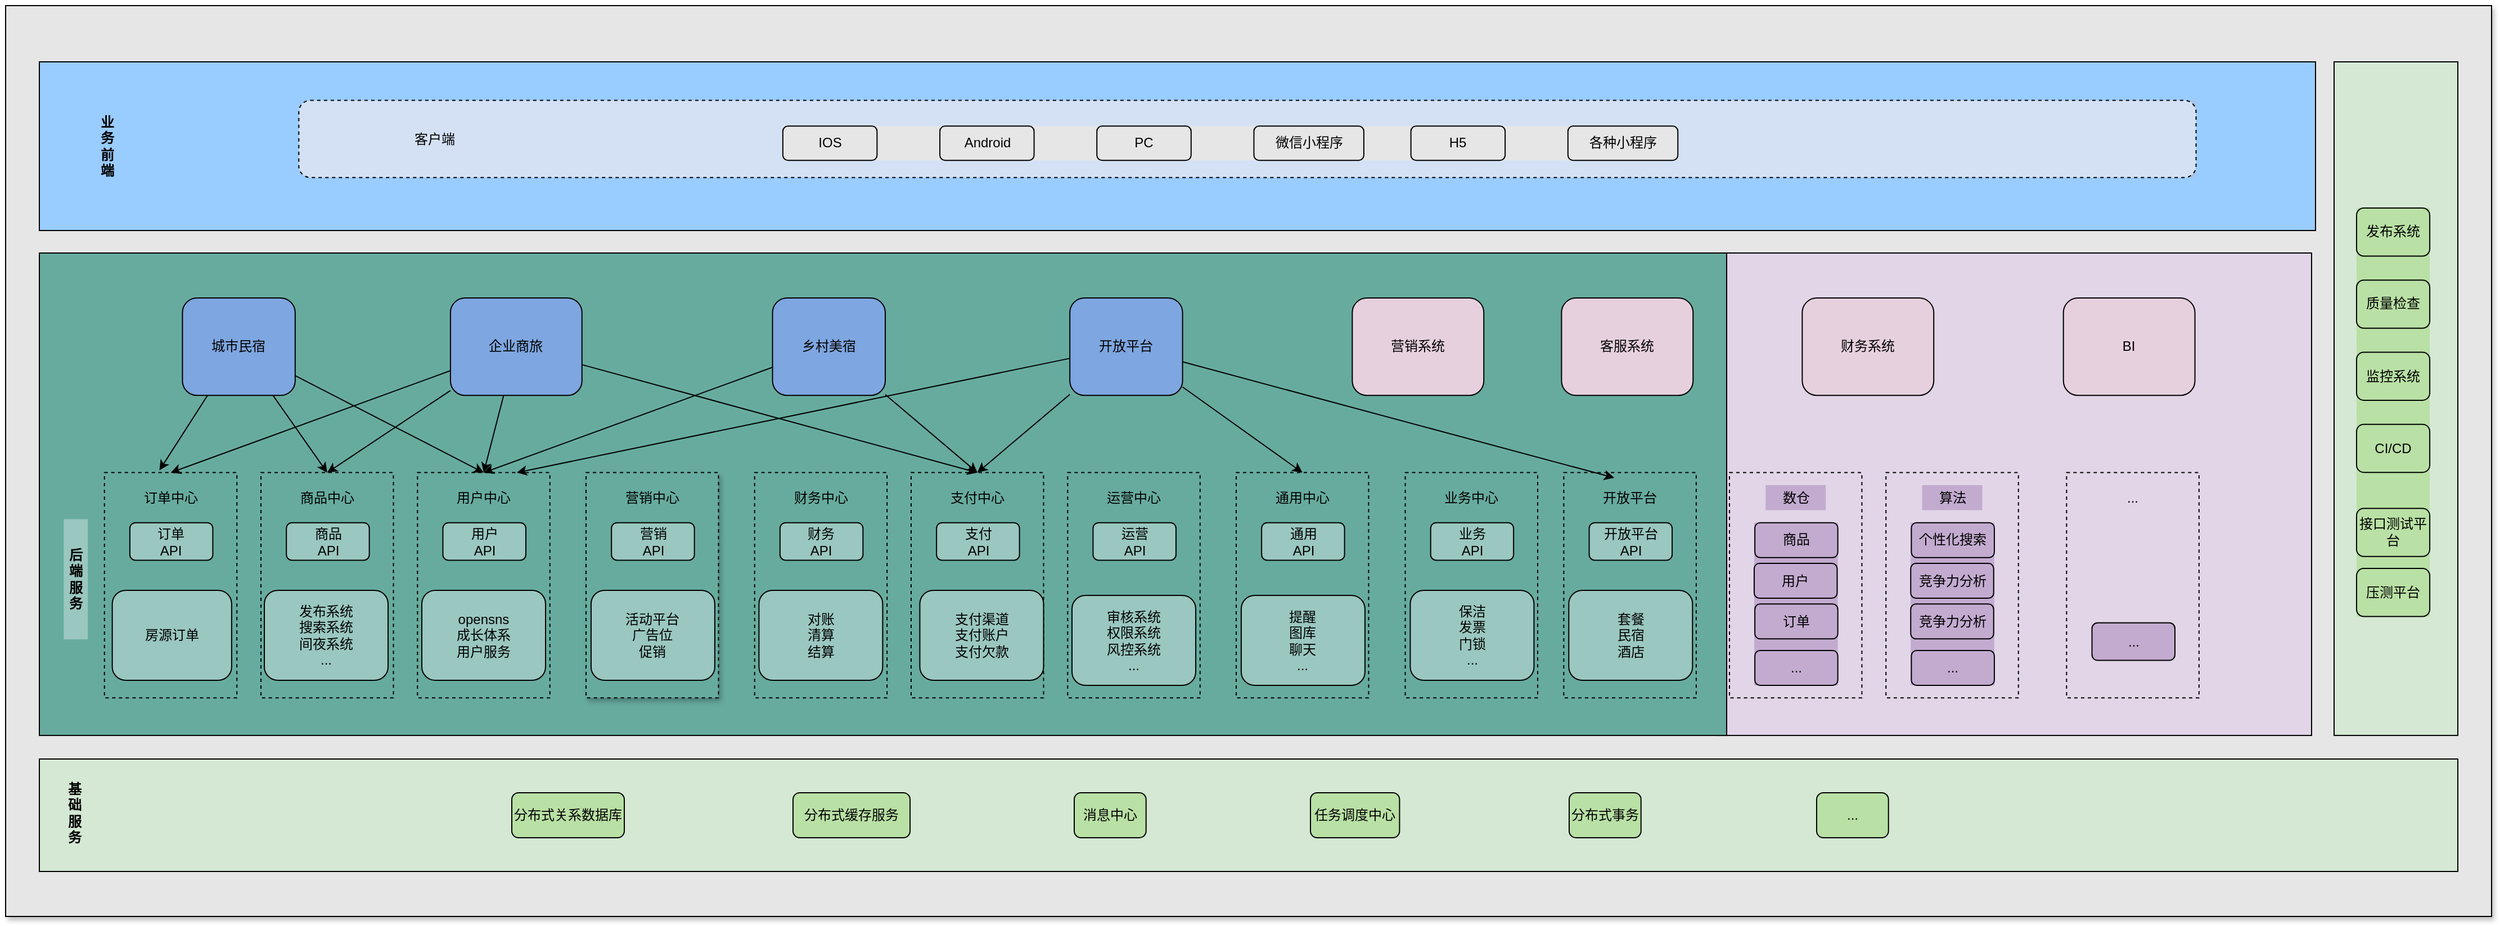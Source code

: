 <mxfile version="14.6.1" type="github">
  <diagram id="kyWsJ21DbHNxOikcBxjt" name="Page-1">
    <mxGraphModel dx="2657" dy="1526" grid="1" gridSize="10" guides="1" tooltips="1" connect="1" arrows="1" fold="1" page="1" pageScale="1" pageWidth="4681" pageHeight="3300" math="0" shadow="0">
      <root>
        <mxCell id="0" />
        <mxCell id="1" parent="0" />
        <mxCell id="PyJLeTAmVWczD_oseEGz-143" value="" style="rounded=0;whiteSpace=wrap;html=1;shadow=1;fillColor=#E6E6E6;" parent="1" vertex="1">
          <mxGeometry x="1290" y="1040" width="2210" height="810" as="geometry" />
        </mxCell>
        <mxCell id="PyJLeTAmVWczD_oseEGz-5" value="" style="rounded=0;whiteSpace=wrap;html=1;fillColor=#D5E8D4;" parent="1" vertex="1">
          <mxGeometry x="3360" y="1090" width="110" height="599.04" as="geometry" />
        </mxCell>
        <mxCell id="PyJLeTAmVWczD_oseEGz-11" value="" style="group;fillColor=#B9E0A5;" parent="1" vertex="1" connectable="0">
          <mxGeometry x="3379.997" y="1219.999" width="65.05" height="363.288" as="geometry" />
        </mxCell>
        <mxCell id="PyJLeTAmVWczD_oseEGz-3" value="质量检查" style="rounded=1;whiteSpace=wrap;html=1;fillColor=#B9E0A5;" parent="PyJLeTAmVWczD_oseEGz-11" vertex="1">
          <mxGeometry y="64.11" width="65.05" height="42.74" as="geometry" />
        </mxCell>
        <mxCell id="PyJLeTAmVWczD_oseEGz-6" value="监控系统" style="rounded=1;whiteSpace=wrap;html=1;fillColor=#B9E0A5;" parent="PyJLeTAmVWczD_oseEGz-11" vertex="1">
          <mxGeometry y="128.219" width="65.05" height="42.74" as="geometry" />
        </mxCell>
        <mxCell id="PyJLeTAmVWczD_oseEGz-7" value="CI/CD" style="rounded=1;whiteSpace=wrap;html=1;fillColor=#B9E0A5;" parent="PyJLeTAmVWczD_oseEGz-11" vertex="1">
          <mxGeometry y="192.329" width="65.05" height="42.74" as="geometry" />
        </mxCell>
        <mxCell id="PyJLeTAmVWczD_oseEGz-8" value="接口测试平台" style="rounded=1;whiteSpace=wrap;html=1;fillColor=#B9E0A5;" parent="PyJLeTAmVWczD_oseEGz-11" vertex="1">
          <mxGeometry y="267.123" width="65.05" height="42.74" as="geometry" />
        </mxCell>
        <mxCell id="PyJLeTAmVWczD_oseEGz-9" value="发布系统" style="rounded=1;whiteSpace=wrap;html=1;fillColor=#B9E0A5;" parent="PyJLeTAmVWczD_oseEGz-11" vertex="1">
          <mxGeometry width="65.05" height="42.74" as="geometry" />
        </mxCell>
        <mxCell id="PyJLeTAmVWczD_oseEGz-10" value="压测平台" style="rounded=1;whiteSpace=wrap;html=1;fillColor=#B9E0A5;" parent="PyJLeTAmVWczD_oseEGz-11" vertex="1">
          <mxGeometry y="320.548" width="65.05" height="42.74" as="geometry" />
        </mxCell>
        <mxCell id="PyJLeTAmVWczD_oseEGz-126" value="" style="group;fillColor=#FFFFFF;container=0;" parent="1" vertex="1" connectable="0">
          <mxGeometry x="1634.406" y="1421.918" width="1680.446" height="267.123" as="geometry" />
        </mxCell>
        <mxCell id="PyJLeTAmVWczD_oseEGz-123" value="" style="rounded=0;whiteSpace=wrap;html=1;fillColor=#E1D5E7;" parent="1" vertex="1">
          <mxGeometry x="2811.79" y="1260" width="528.21" height="429.04" as="geometry" />
        </mxCell>
        <mxCell id="PyJLeTAmVWczD_oseEGz-120" value="" style="rounded=0;whiteSpace=wrap;html=1;fillColor=#67AB9F;" parent="1" vertex="1">
          <mxGeometry x="1320" y="1260" width="1500" height="429.04" as="geometry" />
        </mxCell>
        <mxCell id="PyJLeTAmVWczD_oseEGz-69" value="" style="group;container=1;" parent="1" vertex="1" connectable="0">
          <mxGeometry x="1377.862" y="1455.308" width="120" height="200.342" as="geometry" />
        </mxCell>
        <mxCell id="PyJLeTAmVWczD_oseEGz-65" value="" style="rounded=0;whiteSpace=wrap;html=1;dashed=1;fillColor=#67AB9F;" parent="PyJLeTAmVWczD_oseEGz-69" vertex="1">
          <mxGeometry width="117.738" height="200.342" as="geometry" />
        </mxCell>
        <mxCell id="PyJLeTAmVWczD_oseEGz-66" value="订单&lt;br&gt;API" style="rounded=1;whiteSpace=wrap;html=1;fillColor=#9AC7BF;" parent="PyJLeTAmVWczD_oseEGz-69" vertex="1">
          <mxGeometry x="22.584" y="44.521" width="73.747" height="33.39" as="geometry" />
        </mxCell>
        <mxCell id="PyJLeTAmVWczD_oseEGz-67" value="订单中心" style="text;html=1;strokeColor=none;fillColor=none;align=center;verticalAlign=middle;whiteSpace=wrap;rounded=0;dashed=1;" parent="PyJLeTAmVWczD_oseEGz-69" vertex="1">
          <mxGeometry x="32.11" y="11.13" width="53.517" height="22.26" as="geometry" />
        </mxCell>
        <mxCell id="PyJLeTAmVWczD_oseEGz-68" value="房源订单" style="rounded=1;whiteSpace=wrap;html=1;fillColor=#9AC7BF;" parent="PyJLeTAmVWczD_oseEGz-69" vertex="1">
          <mxGeometry x="6.94" y="104.69" width="106.13" height="80" as="geometry" />
        </mxCell>
        <mxCell id="PyJLeTAmVWczD_oseEGz-70" value="" style="rounded=0;whiteSpace=wrap;html=1;dashed=1;fillColor=#67AB9F;" parent="1" vertex="1">
          <mxGeometry x="1517.007" y="1455.308" width="117.738" height="200.342" as="geometry" />
        </mxCell>
        <mxCell id="PyJLeTAmVWczD_oseEGz-71" value="商品&lt;br&gt;API" style="rounded=1;whiteSpace=wrap;html=1;fillColor=#9AC7BF;" parent="1" vertex="1">
          <mxGeometry x="1539.592" y="1499.829" width="73.747" height="33.39" as="geometry" />
        </mxCell>
        <mxCell id="PyJLeTAmVWczD_oseEGz-72" value="商品中心" style="text;html=1;strokeColor=none;fillColor=none;align=center;verticalAlign=middle;whiteSpace=wrap;rounded=0;dashed=1;" parent="1" vertex="1">
          <mxGeometry x="1549.118" y="1466.438" width="53.517" height="22.26" as="geometry" />
        </mxCell>
        <mxCell id="PyJLeTAmVWczD_oseEGz-73" value="发布系统&lt;br&gt;搜索系统&lt;br&gt;间夜系统&lt;br&gt;..." style="rounded=1;whiteSpace=wrap;html=1;fillColor=#9AC7BF;" parent="1" vertex="1">
          <mxGeometry x="1520" y="1560" width="110" height="80" as="geometry" />
        </mxCell>
        <mxCell id="PyJLeTAmVWczD_oseEGz-74" value="" style="rounded=0;whiteSpace=wrap;html=1;dashed=1;fillColor=#67AB9F;" parent="1" vertex="1">
          <mxGeometry x="1656.152" y="1455.308" width="117.738" height="200.342" as="geometry" />
        </mxCell>
        <mxCell id="PyJLeTAmVWczD_oseEGz-75" value="用户&lt;br&gt;API" style="rounded=1;whiteSpace=wrap;html=1;fillColor=#9AC7BF;" parent="1" vertex="1">
          <mxGeometry x="1678.737" y="1499.829" width="73.747" height="33.39" as="geometry" />
        </mxCell>
        <mxCell id="PyJLeTAmVWczD_oseEGz-76" value="用户中心" style="text;html=1;strokeColor=none;fillColor=none;align=center;verticalAlign=middle;whiteSpace=wrap;rounded=0;dashed=1;" parent="1" vertex="1">
          <mxGeometry x="1688.263" y="1466.438" width="53.517" height="22.26" as="geometry" />
        </mxCell>
        <mxCell id="PyJLeTAmVWczD_oseEGz-77" value="opensns&lt;br&gt;成长体系&lt;br&gt;用户服务" style="rounded=1;whiteSpace=wrap;html=1;fillColor=#9AC7BF;" parent="1" vertex="1">
          <mxGeometry x="1660" y="1560" width="110" height="80" as="geometry" />
        </mxCell>
        <mxCell id="PyJLeTAmVWczD_oseEGz-78" value="" style="rounded=0;whiteSpace=wrap;html=1;dashed=1;shadow=1;fillColor=#67AB9F;" parent="1" vertex="1">
          <mxGeometry x="1806.001" y="1455.308" width="117.738" height="200.342" as="geometry" />
        </mxCell>
        <mxCell id="PyJLeTAmVWczD_oseEGz-79" value="营销&lt;br&gt;API" style="rounded=1;whiteSpace=wrap;html=1;fillColor=#9AC7BF;" parent="1" vertex="1">
          <mxGeometry x="1828.585" y="1499.829" width="73.747" height="33.39" as="geometry" />
        </mxCell>
        <mxCell id="PyJLeTAmVWczD_oseEGz-80" value="营销中心" style="text;html=1;strokeColor=none;fillColor=none;align=center;verticalAlign=middle;whiteSpace=wrap;rounded=0;dashed=1;" parent="1" vertex="1">
          <mxGeometry x="1838.111" y="1466.438" width="53.517" height="22.26" as="geometry" />
        </mxCell>
        <mxCell id="PyJLeTAmVWczD_oseEGz-82" value="" style="group;container=1;" parent="1" vertex="1" connectable="0">
          <mxGeometry x="1955.85" y="1455.308" width="117.738" height="200.342" as="geometry" />
        </mxCell>
        <mxCell id="PyJLeTAmVWczD_oseEGz-83" value="" style="rounded=0;whiteSpace=wrap;html=1;dashed=1;fillColor=#67AB9F;" parent="PyJLeTAmVWczD_oseEGz-82" vertex="1">
          <mxGeometry width="117.738" height="200.342" as="geometry" />
        </mxCell>
        <mxCell id="PyJLeTAmVWczD_oseEGz-84" value="财务&lt;br&gt;API" style="rounded=1;whiteSpace=wrap;html=1;fillColor=#9AC7BF;" parent="PyJLeTAmVWczD_oseEGz-82" vertex="1">
          <mxGeometry x="22.584" y="44.521" width="73.747" height="33.39" as="geometry" />
        </mxCell>
        <mxCell id="PyJLeTAmVWczD_oseEGz-85" value="财务中心" style="text;html=1;strokeColor=none;fillColor=none;align=center;verticalAlign=middle;whiteSpace=wrap;rounded=0;dashed=1;" parent="PyJLeTAmVWczD_oseEGz-82" vertex="1">
          <mxGeometry x="32.11" y="11.13" width="53.517" height="22.26" as="geometry" />
        </mxCell>
        <mxCell id="pIKeMZqKNaHKqBsXdv9l-2" value="对账&lt;br&gt;清算&lt;br&gt;结算" style="rounded=1;whiteSpace=wrap;html=1;fillColor=#9AC7BF;" vertex="1" parent="PyJLeTAmVWczD_oseEGz-82">
          <mxGeometry x="3.87" y="104.692" width="110" height="80" as="geometry" />
        </mxCell>
        <mxCell id="PyJLeTAmVWczD_oseEGz-87" value="" style="rounded=0;whiteSpace=wrap;html=1;dashed=1;fillColor=#67AB9F;" parent="1" vertex="1">
          <mxGeometry x="2094.995" y="1455.308" width="117.738" height="200.342" as="geometry" />
        </mxCell>
        <mxCell id="PyJLeTAmVWczD_oseEGz-88" value="支付&lt;br&gt;API" style="rounded=1;whiteSpace=wrap;html=1;fillColor=#9AC7BF;" parent="1" vertex="1">
          <mxGeometry x="2117.579" y="1499.829" width="73.747" height="33.39" as="geometry" />
        </mxCell>
        <mxCell id="PyJLeTAmVWczD_oseEGz-89" value="支付中心" style="text;html=1;strokeColor=none;fillColor=none;align=center;verticalAlign=middle;whiteSpace=wrap;rounded=0;dashed=1;" parent="1" vertex="1">
          <mxGeometry x="2127.105" y="1466.438" width="53.517" height="22.26" as="geometry" />
        </mxCell>
        <mxCell id="PyJLeTAmVWczD_oseEGz-91" value="" style="rounded=0;whiteSpace=wrap;html=1;dashed=1;fillColor=#67AB9F;" parent="1" vertex="1">
          <mxGeometry x="2234.14" y="1455.308" width="117.738" height="200.342" as="geometry" />
        </mxCell>
        <mxCell id="PyJLeTAmVWczD_oseEGz-92" value="运营&lt;br&gt;API" style="rounded=1;whiteSpace=wrap;html=1;fillColor=#9AC7BF;" parent="1" vertex="1">
          <mxGeometry x="2256.724" y="1499.829" width="73.747" height="33.39" as="geometry" />
        </mxCell>
        <mxCell id="PyJLeTAmVWczD_oseEGz-93" value="运营中心" style="text;html=1;strokeColor=none;fillColor=none;align=center;verticalAlign=middle;whiteSpace=wrap;rounded=0;dashed=1;" parent="1" vertex="1">
          <mxGeometry x="2266.25" y="1466.438" width="53.517" height="22.26" as="geometry" />
        </mxCell>
        <mxCell id="PyJLeTAmVWczD_oseEGz-95" value="" style="rounded=0;whiteSpace=wrap;html=1;dashed=1;fillColor=#67AB9F;" parent="1" vertex="1">
          <mxGeometry x="2383.989" y="1455.308" width="117.738" height="200.342" as="geometry" />
        </mxCell>
        <mxCell id="PyJLeTAmVWczD_oseEGz-96" value="通用&lt;br&gt;API" style="rounded=1;whiteSpace=wrap;html=1;fillColor=#9AC7BF;" parent="1" vertex="1">
          <mxGeometry x="2406.573" y="1499.829" width="73.747" height="33.39" as="geometry" />
        </mxCell>
        <mxCell id="PyJLeTAmVWczD_oseEGz-97" value="通用中心" style="text;html=1;strokeColor=none;fillColor=none;align=center;verticalAlign=middle;whiteSpace=wrap;rounded=0;dashed=1;" parent="1" vertex="1">
          <mxGeometry x="2416.099" y="1466.438" width="53.517" height="22.26" as="geometry" />
        </mxCell>
        <mxCell id="PyJLeTAmVWczD_oseEGz-100" value="" style="rounded=0;whiteSpace=wrap;html=1;dashed=1;fillColor=#E1D5E7;" parent="1" vertex="1">
          <mxGeometry x="2822.492" y="1455.308" width="117.738" height="200.342" as="geometry" />
        </mxCell>
        <mxCell id="PyJLeTAmVWczD_oseEGz-102" value="数仓" style="text;html=1;strokeColor=none;fillColor=#C3ABD0;align=center;verticalAlign=middle;whiteSpace=wrap;rounded=0;dashed=1;" parent="1" vertex="1">
          <mxGeometry x="2854.602" y="1466.438" width="53.517" height="22.26" as="geometry" />
        </mxCell>
        <mxCell id="PyJLeTAmVWczD_oseEGz-104" value="" style="rounded=0;whiteSpace=wrap;html=1;dashed=1;fillColor=#E1D5E7;" parent="1" vertex="1">
          <mxGeometry x="2961.637" y="1455.308" width="117.738" height="200.342" as="geometry" />
        </mxCell>
        <mxCell id="PyJLeTAmVWczD_oseEGz-106" value="算法" style="text;html=1;strokeColor=none;fillColor=#C3ABD0;align=center;verticalAlign=middle;whiteSpace=wrap;rounded=0;dashed=1;" parent="1" vertex="1">
          <mxGeometry x="2993.747" y="1466.438" width="53.517" height="22.26" as="geometry" />
        </mxCell>
        <mxCell id="PyJLeTAmVWczD_oseEGz-108" value="" style="rounded=0;whiteSpace=wrap;html=1;dashed=1;fillColor=#E1D5E7;" parent="1" vertex="1">
          <mxGeometry x="3122.189" y="1455.308" width="117.738" height="200.342" as="geometry" />
        </mxCell>
        <mxCell id="PyJLeTAmVWczD_oseEGz-110" value="..." style="text;html=1;strokeColor=none;fillColor=none;align=center;verticalAlign=middle;whiteSpace=wrap;rounded=0;dashed=1;" parent="1" vertex="1">
          <mxGeometry x="3154.299" y="1466.438" width="53.517" height="22.26" as="geometry" />
        </mxCell>
        <mxCell id="PyJLeTAmVWczD_oseEGz-111" value="..." style="rounded=1;whiteSpace=wrap;html=1;fillColor=#C3ABD0;" parent="1" vertex="1">
          <mxGeometry x="3144.773" y="1588.87" width="73.747" height="33.39" as="geometry" />
        </mxCell>
        <mxCell id="PyJLeTAmVWczD_oseEGz-118" value="" style="group;fillColor=#C3ABD0;" parent="1" vertex="1" connectable="0">
          <mxGeometry x="2844.487" y="1499.829" width="74.336" height="144.692" as="geometry" />
        </mxCell>
        <mxCell id="PyJLeTAmVWczD_oseEGz-101" value="商品" style="rounded=1;whiteSpace=wrap;html=1;fillColor=#C3ABD0;" parent="PyJLeTAmVWczD_oseEGz-118" vertex="1">
          <mxGeometry x="0.589" width="73.747" height="31.005" as="geometry" />
        </mxCell>
        <mxCell id="PyJLeTAmVWczD_oseEGz-103" value="订单" style="rounded=1;whiteSpace=wrap;html=1;fillColor=#C3ABD0;" parent="PyJLeTAmVWczD_oseEGz-118" vertex="1">
          <mxGeometry x="0.589" y="72.346" width="73.747" height="31.005" as="geometry" />
        </mxCell>
        <mxCell id="PyJLeTAmVWczD_oseEGz-113" value="用户" style="rounded=1;whiteSpace=wrap;html=1;fillColor=#C3ABD0;" parent="PyJLeTAmVWczD_oseEGz-118" vertex="1">
          <mxGeometry y="36.173" width="73.747" height="31.005" as="geometry" />
        </mxCell>
        <mxCell id="PyJLeTAmVWczD_oseEGz-114" value="..." style="rounded=1;whiteSpace=wrap;html=1;fillColor=#C3ABD0;" parent="PyJLeTAmVWczD_oseEGz-118" vertex="1">
          <mxGeometry x="0.589" y="113.686" width="73.747" height="31.005" as="geometry" />
        </mxCell>
        <mxCell id="PyJLeTAmVWczD_oseEGz-119" value="" style="group;fillColor=#C3ABD0;" parent="1" vertex="1" connectable="0">
          <mxGeometry x="2983.632" y="1499.829" width="74.336" height="144.692" as="geometry" />
        </mxCell>
        <mxCell id="PyJLeTAmVWczD_oseEGz-105" value="个性化搜索" style="rounded=1;whiteSpace=wrap;html=1;fillColor=#C3ABD0;" parent="PyJLeTAmVWczD_oseEGz-119" vertex="1">
          <mxGeometry x="0.589" width="73.747" height="31.005" as="geometry" />
        </mxCell>
        <mxCell id="PyJLeTAmVWczD_oseEGz-107" value="竞争力分析" style="rounded=1;whiteSpace=wrap;html=1;fillColor=#C3ABD0;" parent="PyJLeTAmVWczD_oseEGz-119" vertex="1">
          <mxGeometry y="72.346" width="73.747" height="31.005" as="geometry" />
        </mxCell>
        <mxCell id="PyJLeTAmVWczD_oseEGz-115" value="竞争力分析" style="rounded=1;whiteSpace=wrap;html=1;fillColor=#C3ABD0;" parent="PyJLeTAmVWczD_oseEGz-119" vertex="1">
          <mxGeometry y="36.173" width="73.747" height="31.005" as="geometry" />
        </mxCell>
        <mxCell id="PyJLeTAmVWczD_oseEGz-117" value="..." style="rounded=1;whiteSpace=wrap;html=1;fillColor=#C3ABD0;" parent="PyJLeTAmVWczD_oseEGz-119" vertex="1">
          <mxGeometry x="0.589" y="113.686" width="73.747" height="31.005" as="geometry" />
        </mxCell>
        <mxCell id="PyJLeTAmVWczD_oseEGz-121" value="&lt;b&gt;后端服务&lt;/b&gt;" style="text;html=1;strokeColor=none;fillColor=#9AC7BF;align=center;verticalAlign=middle;whiteSpace=wrap;rounded=0;" parent="1" vertex="1">
          <mxGeometry x="1341.686" y="1496.709" width="21.407" height="106.849" as="geometry" />
        </mxCell>
        <mxCell id="PyJLeTAmVWczD_oseEGz-140" value="" style="group" parent="1" vertex="1" connectable="0">
          <mxGeometry x="2534.257" y="1455.308" width="258.68" height="200.342" as="geometry" />
        </mxCell>
        <mxCell id="PyJLeTAmVWczD_oseEGz-129" value="" style="rounded=0;whiteSpace=wrap;html=1;dashed=1;fillColor=#67AB9F;" parent="PyJLeTAmVWczD_oseEGz-140" vertex="1">
          <mxGeometry width="117.738" height="200.342" as="geometry" />
        </mxCell>
        <mxCell id="PyJLeTAmVWczD_oseEGz-130" value="业务&lt;br&gt;API" style="rounded=1;whiteSpace=wrap;html=1;fillColor=#9AC7BF;" parent="PyJLeTAmVWczD_oseEGz-140" vertex="1">
          <mxGeometry x="22.584" y="44.521" width="73.747" height="33.39" as="geometry" />
        </mxCell>
        <mxCell id="PyJLeTAmVWczD_oseEGz-131" value="业务中心" style="text;html=1;strokeColor=none;fillColor=none;align=center;verticalAlign=middle;whiteSpace=wrap;rounded=0;dashed=1;" parent="PyJLeTAmVWczD_oseEGz-140" vertex="1">
          <mxGeometry x="32.11" y="11.13" width="53.517" height="22.26" as="geometry" />
        </mxCell>
        <mxCell id="PyJLeTAmVWczD_oseEGz-134" value="" style="rounded=0;whiteSpace=wrap;html=1;dashed=1;fillColor=#67AB9F;" parent="PyJLeTAmVWczD_oseEGz-140" vertex="1">
          <mxGeometry x="140.941" width="117.738" height="200.342" as="geometry" />
        </mxCell>
        <mxCell id="PyJLeTAmVWczD_oseEGz-135" value="开放平台&lt;br&gt;API" style="rounded=1;whiteSpace=wrap;html=1;fillColor=#9AC7BF;" parent="PyJLeTAmVWczD_oseEGz-140" vertex="1">
          <mxGeometry x="163.526" y="44.521" width="73.747" height="33.39" as="geometry" />
        </mxCell>
        <mxCell id="PyJLeTAmVWczD_oseEGz-136" value="开放平台" style="text;html=1;strokeColor=none;fillColor=none;align=center;verticalAlign=middle;whiteSpace=wrap;rounded=0;dashed=1;" parent="PyJLeTAmVWczD_oseEGz-140" vertex="1">
          <mxGeometry x="173.052" y="11.13" width="53.517" height="22.26" as="geometry" />
        </mxCell>
        <mxCell id="pIKeMZqKNaHKqBsXdv9l-6" value="保洁&lt;br&gt;发票&lt;br&gt;门锁&lt;br&gt;..." style="rounded=1;whiteSpace=wrap;html=1;fillColor=#9AC7BF;" vertex="1" parent="PyJLeTAmVWczD_oseEGz-140">
          <mxGeometry x="4.453" y="104.692" width="110" height="80" as="geometry" />
        </mxCell>
        <mxCell id="pIKeMZqKNaHKqBsXdv9l-7" value="套餐&lt;br&gt;民宿&lt;br&gt;酒店" style="rounded=1;whiteSpace=wrap;html=1;fillColor=#9AC7BF;" vertex="1" parent="PyJLeTAmVWczD_oseEGz-140">
          <mxGeometry x="145.403" y="104.692" width="110" height="80" as="geometry" />
        </mxCell>
        <mxCell id="pIKeMZqKNaHKqBsXdv9l-1" value="活动平台&lt;br&gt;广告位&lt;br&gt;促销" style="rounded=1;whiteSpace=wrap;html=1;fillColor=#9AC7BF;" vertex="1" parent="1">
          <mxGeometry x="1810.46" y="1560" width="110" height="80" as="geometry" />
        </mxCell>
        <mxCell id="pIKeMZqKNaHKqBsXdv9l-3" value="支付渠道&lt;br&gt;支付账户&lt;br&gt;支付欠款" style="rounded=1;whiteSpace=wrap;html=1;fillColor=#9AC7BF;" vertex="1" parent="1">
          <mxGeometry x="2102.73" y="1560" width="110" height="80" as="geometry" />
        </mxCell>
        <mxCell id="pIKeMZqKNaHKqBsXdv9l-4" value="审核系统&lt;br&gt;权限系统&lt;br&gt;风控系统&lt;br&gt;..." style="rounded=1;whiteSpace=wrap;html=1;fillColor=#9AC7BF;" vertex="1" parent="1">
          <mxGeometry x="2238.01" y="1564.52" width="110" height="80" as="geometry" />
        </mxCell>
        <mxCell id="pIKeMZqKNaHKqBsXdv9l-5" value="提醒&lt;br&gt;图库&lt;br&gt;聊天&lt;br&gt;..." style="rounded=1;whiteSpace=wrap;html=1;fillColor=#9AC7BF;" vertex="1" parent="1">
          <mxGeometry x="2388.45" y="1564.52" width="110" height="80" as="geometry" />
        </mxCell>
        <mxCell id="pIKeMZqKNaHKqBsXdv9l-8" value="" style="group" vertex="1" connectable="0" parent="1">
          <mxGeometry x="1339.998" y="1090" width="2003.492" height="150" as="geometry" />
        </mxCell>
        <mxCell id="PyJLeTAmVWczD_oseEGz-1" value="" style="rounded=0;whiteSpace=wrap;html=1;fillColor=#99CCFF;" parent="pIKeMZqKNaHKqBsXdv9l-8" vertex="1">
          <mxGeometry x="-20" width="2023.49" height="150" as="geometry" />
        </mxCell>
        <mxCell id="PyJLeTAmVWczD_oseEGz-127" value="" style="group;fillColor=#A9C4EB;" parent="pIKeMZqKNaHKqBsXdv9l-8" vertex="1" connectable="0">
          <mxGeometry x="445.517" y="34.283" width="1451.768" height="68.571" as="geometry" />
        </mxCell>
        <mxCell id="PyJLeTAmVWczD_oseEGz-27" value="" style="rounded=1;whiteSpace=wrap;html=1;dashed=1;fillColor=#D4E1F5;" parent="PyJLeTAmVWczD_oseEGz-127" vertex="1">
          <mxGeometry x="-234.845" width="1686.613" height="68.571" as="geometry" />
        </mxCell>
        <mxCell id="PyJLeTAmVWczD_oseEGz-19" value="" style="group;fillColor=#E6E6E6;" parent="PyJLeTAmVWczD_oseEGz-127" vertex="1" connectable="0">
          <mxGeometry x="195.43" y="22.857" width="795.681" height="30.476" as="geometry" />
        </mxCell>
        <mxCell id="PyJLeTAmVWczD_oseEGz-20" value="H5" style="rounded=1;whiteSpace=wrap;html=1;fillColor=#E6E6E6;" parent="PyJLeTAmVWczD_oseEGz-19" vertex="1">
          <mxGeometry x="558.372" width="83.756" height="30.476" as="geometry" />
        </mxCell>
        <mxCell id="PyJLeTAmVWczD_oseEGz-21" value="微信小程序" style="rounded=1;whiteSpace=wrap;html=1;fillColor=#E6E6E6;" parent="PyJLeTAmVWczD_oseEGz-19" vertex="1">
          <mxGeometry x="418.779" width="97.715" height="30.476" as="geometry" />
        </mxCell>
        <mxCell id="PyJLeTAmVWczD_oseEGz-22" value="各种小程序" style="rounded=1;whiteSpace=wrap;html=1;fillColor=#E6E6E6;" parent="PyJLeTAmVWczD_oseEGz-19" vertex="1">
          <mxGeometry x="697.965" width="97.715" height="30.476" as="geometry" />
        </mxCell>
        <mxCell id="PyJLeTAmVWczD_oseEGz-23" value="PC" style="rounded=1;whiteSpace=wrap;html=1;fillColor=#E6E6E6;" parent="PyJLeTAmVWczD_oseEGz-19" vertex="1">
          <mxGeometry x="279.186" width="83.756" height="30.476" as="geometry" />
        </mxCell>
        <mxCell id="PyJLeTAmVWczD_oseEGz-24" value="Android" style="rounded=1;whiteSpace=wrap;html=1;fillColor=#E6E6E6;" parent="PyJLeTAmVWczD_oseEGz-19" vertex="1">
          <mxGeometry x="139.593" width="83.756" height="30.476" as="geometry" />
        </mxCell>
        <mxCell id="PyJLeTAmVWczD_oseEGz-25" value="IOS" style="rounded=1;whiteSpace=wrap;html=1;fillColor=#E6E6E6;" parent="PyJLeTAmVWczD_oseEGz-19" vertex="1">
          <mxGeometry width="83.756" height="30.476" as="geometry" />
        </mxCell>
        <mxCell id="PyJLeTAmVWczD_oseEGz-26" value="客户端" style="text;html=1;strokeColor=none;fillColor=none;align=center;verticalAlign=middle;whiteSpace=wrap;rounded=0;" parent="PyJLeTAmVWczD_oseEGz-127" vertex="1">
          <mxGeometry x="-142.025" y="24.788" width="56.71" height="18.995" as="geometry" />
        </mxCell>
        <mxCell id="PyJLeTAmVWczD_oseEGz-122" value="&lt;b&gt;业务前端&lt;/b&gt;" style="text;html=1;strokeColor=none;fillColor=none;align=center;verticalAlign=middle;whiteSpace=wrap;rounded=0;" parent="pIKeMZqKNaHKqBsXdv9l-8" vertex="1">
          <mxGeometry x="30" y="34.279" width="21.35" height="82.286" as="geometry" />
        </mxCell>
        <mxCell id="pIKeMZqKNaHKqBsXdv9l-12" style="rounded=0;orthogonalLoop=1;jettySize=auto;html=1;entryX=0.415;entryY=-0.01;entryDx=0;entryDy=0;entryPerimeter=0;" edge="1" parent="1" source="PyJLeTAmVWczD_oseEGz-44" target="PyJLeTAmVWczD_oseEGz-65">
          <mxGeometry relative="1" as="geometry" />
        </mxCell>
        <mxCell id="pIKeMZqKNaHKqBsXdv9l-13" style="edgeStyle=none;rounded=0;orthogonalLoop=1;jettySize=auto;html=1;entryX=0.5;entryY=0;entryDx=0;entryDy=0;" edge="1" parent="1" source="PyJLeTAmVWczD_oseEGz-44" target="PyJLeTAmVWczD_oseEGz-70">
          <mxGeometry relative="1" as="geometry" />
        </mxCell>
        <mxCell id="pIKeMZqKNaHKqBsXdv9l-14" style="edgeStyle=none;rounded=0;orthogonalLoop=1;jettySize=auto;html=1;entryX=0.5;entryY=0;entryDx=0;entryDy=0;" edge="1" parent="1" source="PyJLeTAmVWczD_oseEGz-44" target="PyJLeTAmVWczD_oseEGz-74">
          <mxGeometry relative="1" as="geometry" />
        </mxCell>
        <mxCell id="PyJLeTAmVWczD_oseEGz-44" value="城市民宿" style="rounded=1;whiteSpace=wrap;html=1;fillColor=#7EA6E0;" parent="1" vertex="1">
          <mxGeometry x="1447.19" y="1299.997" width="100.212" height="86.667" as="geometry" />
        </mxCell>
        <mxCell id="pIKeMZqKNaHKqBsXdv9l-21" style="edgeStyle=none;rounded=0;orthogonalLoop=1;jettySize=auto;html=1;entryX=0.381;entryY=0.023;entryDx=0;entryDy=0;entryPerimeter=0;" edge="1" parent="1" source="PyJLeTAmVWczD_oseEGz-42" target="PyJLeTAmVWczD_oseEGz-134">
          <mxGeometry relative="1" as="geometry" />
        </mxCell>
        <mxCell id="pIKeMZqKNaHKqBsXdv9l-22" style="edgeStyle=none;rounded=0;orthogonalLoop=1;jettySize=auto;html=1;entryX=0.5;entryY=0;entryDx=0;entryDy=0;" edge="1" parent="1" source="PyJLeTAmVWczD_oseEGz-42" target="PyJLeTAmVWczD_oseEGz-95">
          <mxGeometry relative="1" as="geometry" />
        </mxCell>
        <mxCell id="pIKeMZqKNaHKqBsXdv9l-24" style="edgeStyle=none;rounded=0;orthogonalLoop=1;jettySize=auto;html=1;entryX=0.75;entryY=0;entryDx=0;entryDy=0;" edge="1" parent="1" source="PyJLeTAmVWczD_oseEGz-42" target="PyJLeTAmVWczD_oseEGz-74">
          <mxGeometry relative="1" as="geometry" />
        </mxCell>
        <mxCell id="pIKeMZqKNaHKqBsXdv9l-26" style="edgeStyle=none;rounded=0;orthogonalLoop=1;jettySize=auto;html=1;entryX=0.5;entryY=0;entryDx=0;entryDy=0;" edge="1" parent="1" source="PyJLeTAmVWczD_oseEGz-42" target="PyJLeTAmVWczD_oseEGz-87">
          <mxGeometry relative="1" as="geometry" />
        </mxCell>
        <mxCell id="PyJLeTAmVWczD_oseEGz-42" value="开放平台" style="rounded=1;whiteSpace=wrap;html=1;fillColor=#7EA6E0;" parent="1" vertex="1">
          <mxGeometry x="2236.088" y="1299.997" width="100.212" height="86.667" as="geometry" />
        </mxCell>
        <mxCell id="pIKeMZqKNaHKqBsXdv9l-15" style="edgeStyle=none;rounded=0;orthogonalLoop=1;jettySize=auto;html=1;entryX=0.5;entryY=0;entryDx=0;entryDy=0;" edge="1" parent="1" source="PyJLeTAmVWczD_oseEGz-40" target="PyJLeTAmVWczD_oseEGz-74">
          <mxGeometry relative="1" as="geometry" />
        </mxCell>
        <mxCell id="pIKeMZqKNaHKqBsXdv9l-16" style="edgeStyle=none;rounded=0;orthogonalLoop=1;jettySize=auto;html=1;entryX=0.5;entryY=0;entryDx=0;entryDy=0;" edge="1" parent="1" source="PyJLeTAmVWczD_oseEGz-40" target="PyJLeTAmVWczD_oseEGz-70">
          <mxGeometry relative="1" as="geometry" />
        </mxCell>
        <mxCell id="pIKeMZqKNaHKqBsXdv9l-17" style="edgeStyle=none;rounded=0;orthogonalLoop=1;jettySize=auto;html=1;entryX=0.5;entryY=0;entryDx=0;entryDy=0;" edge="1" parent="1" source="PyJLeTAmVWczD_oseEGz-40" target="PyJLeTAmVWczD_oseEGz-65">
          <mxGeometry relative="1" as="geometry" />
        </mxCell>
        <mxCell id="pIKeMZqKNaHKqBsXdv9l-18" style="edgeStyle=none;rounded=0;orthogonalLoop=1;jettySize=auto;html=1;entryX=0.5;entryY=0;entryDx=0;entryDy=0;" edge="1" parent="1" source="PyJLeTAmVWczD_oseEGz-40" target="PyJLeTAmVWczD_oseEGz-87">
          <mxGeometry relative="1" as="geometry" />
        </mxCell>
        <mxCell id="PyJLeTAmVWczD_oseEGz-40" value="企业商旅" style="rounded=1;whiteSpace=wrap;html=1;fillColor=#7EA6E0;" parent="1" vertex="1">
          <mxGeometry x="1685.453" y="1299.997" width="116.914" height="86.667" as="geometry" />
        </mxCell>
        <mxCell id="pIKeMZqKNaHKqBsXdv9l-19" style="edgeStyle=none;rounded=0;orthogonalLoop=1;jettySize=auto;html=1;entryX=0.5;entryY=0;entryDx=0;entryDy=0;" edge="1" parent="1" source="PyJLeTAmVWczD_oseEGz-39" target="PyJLeTAmVWczD_oseEGz-87">
          <mxGeometry relative="1" as="geometry" />
        </mxCell>
        <mxCell id="pIKeMZqKNaHKqBsXdv9l-20" style="edgeStyle=none;rounded=0;orthogonalLoop=1;jettySize=auto;html=1;entryX=0.5;entryY=0;entryDx=0;entryDy=0;" edge="1" parent="1" source="PyJLeTAmVWczD_oseEGz-39" target="PyJLeTAmVWczD_oseEGz-74">
          <mxGeometry relative="1" as="geometry" />
        </mxCell>
        <mxCell id="PyJLeTAmVWczD_oseEGz-39" value="乡村美宿" style="rounded=1;whiteSpace=wrap;html=1;fillColor=#7EA6E0;" parent="1" vertex="1">
          <mxGeometry x="1971.789" y="1299.997" width="100.212" height="86.667" as="geometry" />
        </mxCell>
        <mxCell id="PyJLeTAmVWczD_oseEGz-49" value="BI" style="rounded=1;whiteSpace=wrap;html=1;fillColor=#E6D0DE;" parent="1" vertex="1">
          <mxGeometry x="3119.38" y="1299.997" width="116.914" height="86.667" as="geometry" />
        </mxCell>
        <mxCell id="PyJLeTAmVWczD_oseEGz-47" value="财务系统" style="rounded=1;whiteSpace=wrap;html=1;fillColor=#E6D0DE;" parent="1" vertex="1">
          <mxGeometry x="2887.195" y="1299.997" width="116.914" height="86.667" as="geometry" />
        </mxCell>
        <mxCell id="PyJLeTAmVWczD_oseEGz-46" value="营销系统" style="rounded=1;whiteSpace=wrap;html=1;fillColor=#E6D0DE;" parent="1" vertex="1">
          <mxGeometry x="2487.187" y="1299.997" width="116.914" height="86.667" as="geometry" />
        </mxCell>
        <mxCell id="PyJLeTAmVWczD_oseEGz-48" value="客服系统" style="rounded=1;whiteSpace=wrap;html=1;fillColor=#E6D0DE;" parent="1" vertex="1">
          <mxGeometry x="2673.212" y="1299.997" width="116.914" height="86.667" as="geometry" />
        </mxCell>
        <mxCell id="pIKeMZqKNaHKqBsXdv9l-10" value="" style="group" vertex="1" connectable="0" parent="1">
          <mxGeometry x="1320" y="1710" width="2150" height="100" as="geometry" />
        </mxCell>
        <mxCell id="PyJLeTAmVWczD_oseEGz-4" value="" style="rounded=0;whiteSpace=wrap;html=1;fillColor=#D5E8D4;" parent="pIKeMZqKNaHKqBsXdv9l-10" vertex="1">
          <mxGeometry width="2150" height="100.0" as="geometry" />
        </mxCell>
        <mxCell id="PyJLeTAmVWczD_oseEGz-125" value="&lt;b&gt;基础服务&lt;/b&gt;" style="text;html=1;strokeColor=none;fillColor=none;align=center;verticalAlign=middle;whiteSpace=wrap;rounded=0;" parent="pIKeMZqKNaHKqBsXdv9l-10" vertex="1">
          <mxGeometry x="21.287" width="21.287" height="96.0" as="geometry" />
        </mxCell>
        <mxCell id="PyJLeTAmVWczD_oseEGz-12" value="分布式事务" style="rounded=1;whiteSpace=wrap;html=1;fillColor=#B9E0A5;" parent="pIKeMZqKNaHKqBsXdv9l-10" vertex="1">
          <mxGeometry x="1359.999" y="30.0" width="63.861" height="40.0" as="geometry" />
        </mxCell>
        <mxCell id="PyJLeTAmVWczD_oseEGz-13" value="任务调度中心" style="rounded=1;whiteSpace=wrap;html=1;fillColor=#B9E0A5;" parent="pIKeMZqKNaHKqBsXdv9l-10" vertex="1">
          <mxGeometry x="1130" y="30" width="79.21" height="40" as="geometry" />
        </mxCell>
        <mxCell id="PyJLeTAmVWczD_oseEGz-14" value="..." style="rounded=1;whiteSpace=wrap;html=1;fillColor=#B9E0A5;" parent="pIKeMZqKNaHKqBsXdv9l-10" vertex="1">
          <mxGeometry x="1579.996" y="30.0" width="63.861" height="40.0" as="geometry" />
        </mxCell>
        <mxCell id="PyJLeTAmVWczD_oseEGz-15" value="消息中心" style="rounded=1;whiteSpace=wrap;html=1;fillColor=#B9E0A5;" parent="pIKeMZqKNaHKqBsXdv9l-10" vertex="1">
          <mxGeometry x="919.995" y="30.0" width="63.861" height="40.0" as="geometry" />
        </mxCell>
        <mxCell id="PyJLeTAmVWczD_oseEGz-16" value="分布式缓存服务" style="rounded=1;whiteSpace=wrap;html=1;fillColor=#B9E0A5;" parent="pIKeMZqKNaHKqBsXdv9l-10" vertex="1">
          <mxGeometry x="670" y="30" width="104.06" height="40" as="geometry" />
        </mxCell>
        <mxCell id="PyJLeTAmVWczD_oseEGz-17" value="分布式关系数据库" style="rounded=1;whiteSpace=wrap;html=1;fillColor=#B9E0A5;" parent="pIKeMZqKNaHKqBsXdv9l-10" vertex="1">
          <mxGeometry x="420" y="30" width="100" height="40" as="geometry" />
        </mxCell>
      </root>
    </mxGraphModel>
  </diagram>
</mxfile>
